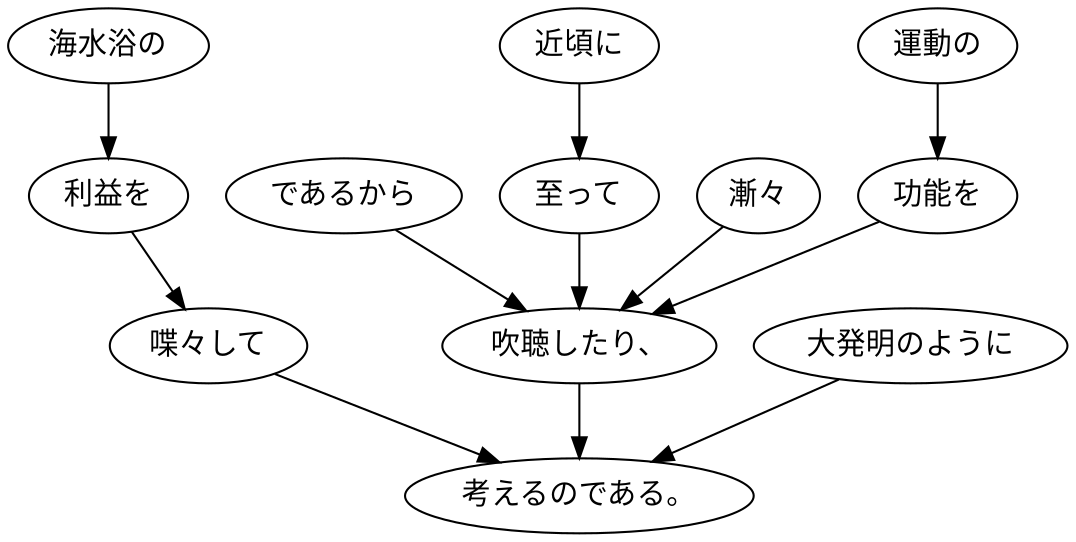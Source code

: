 digraph graph3905 {
	node0 [label="であるから"];
	node1 [label="近頃に"];
	node2 [label="至って"];
	node3 [label="漸々"];
	node4 [label="運動の"];
	node5 [label="功能を"];
	node6 [label="吹聴したり、"];
	node7 [label="海水浴の"];
	node8 [label="利益を"];
	node9 [label="喋々して"];
	node10 [label="大発明のように"];
	node11 [label="考えるのである。"];
	node0 -> node6;
	node1 -> node2;
	node2 -> node6;
	node3 -> node6;
	node4 -> node5;
	node5 -> node6;
	node6 -> node11;
	node7 -> node8;
	node8 -> node9;
	node9 -> node11;
	node10 -> node11;
}
